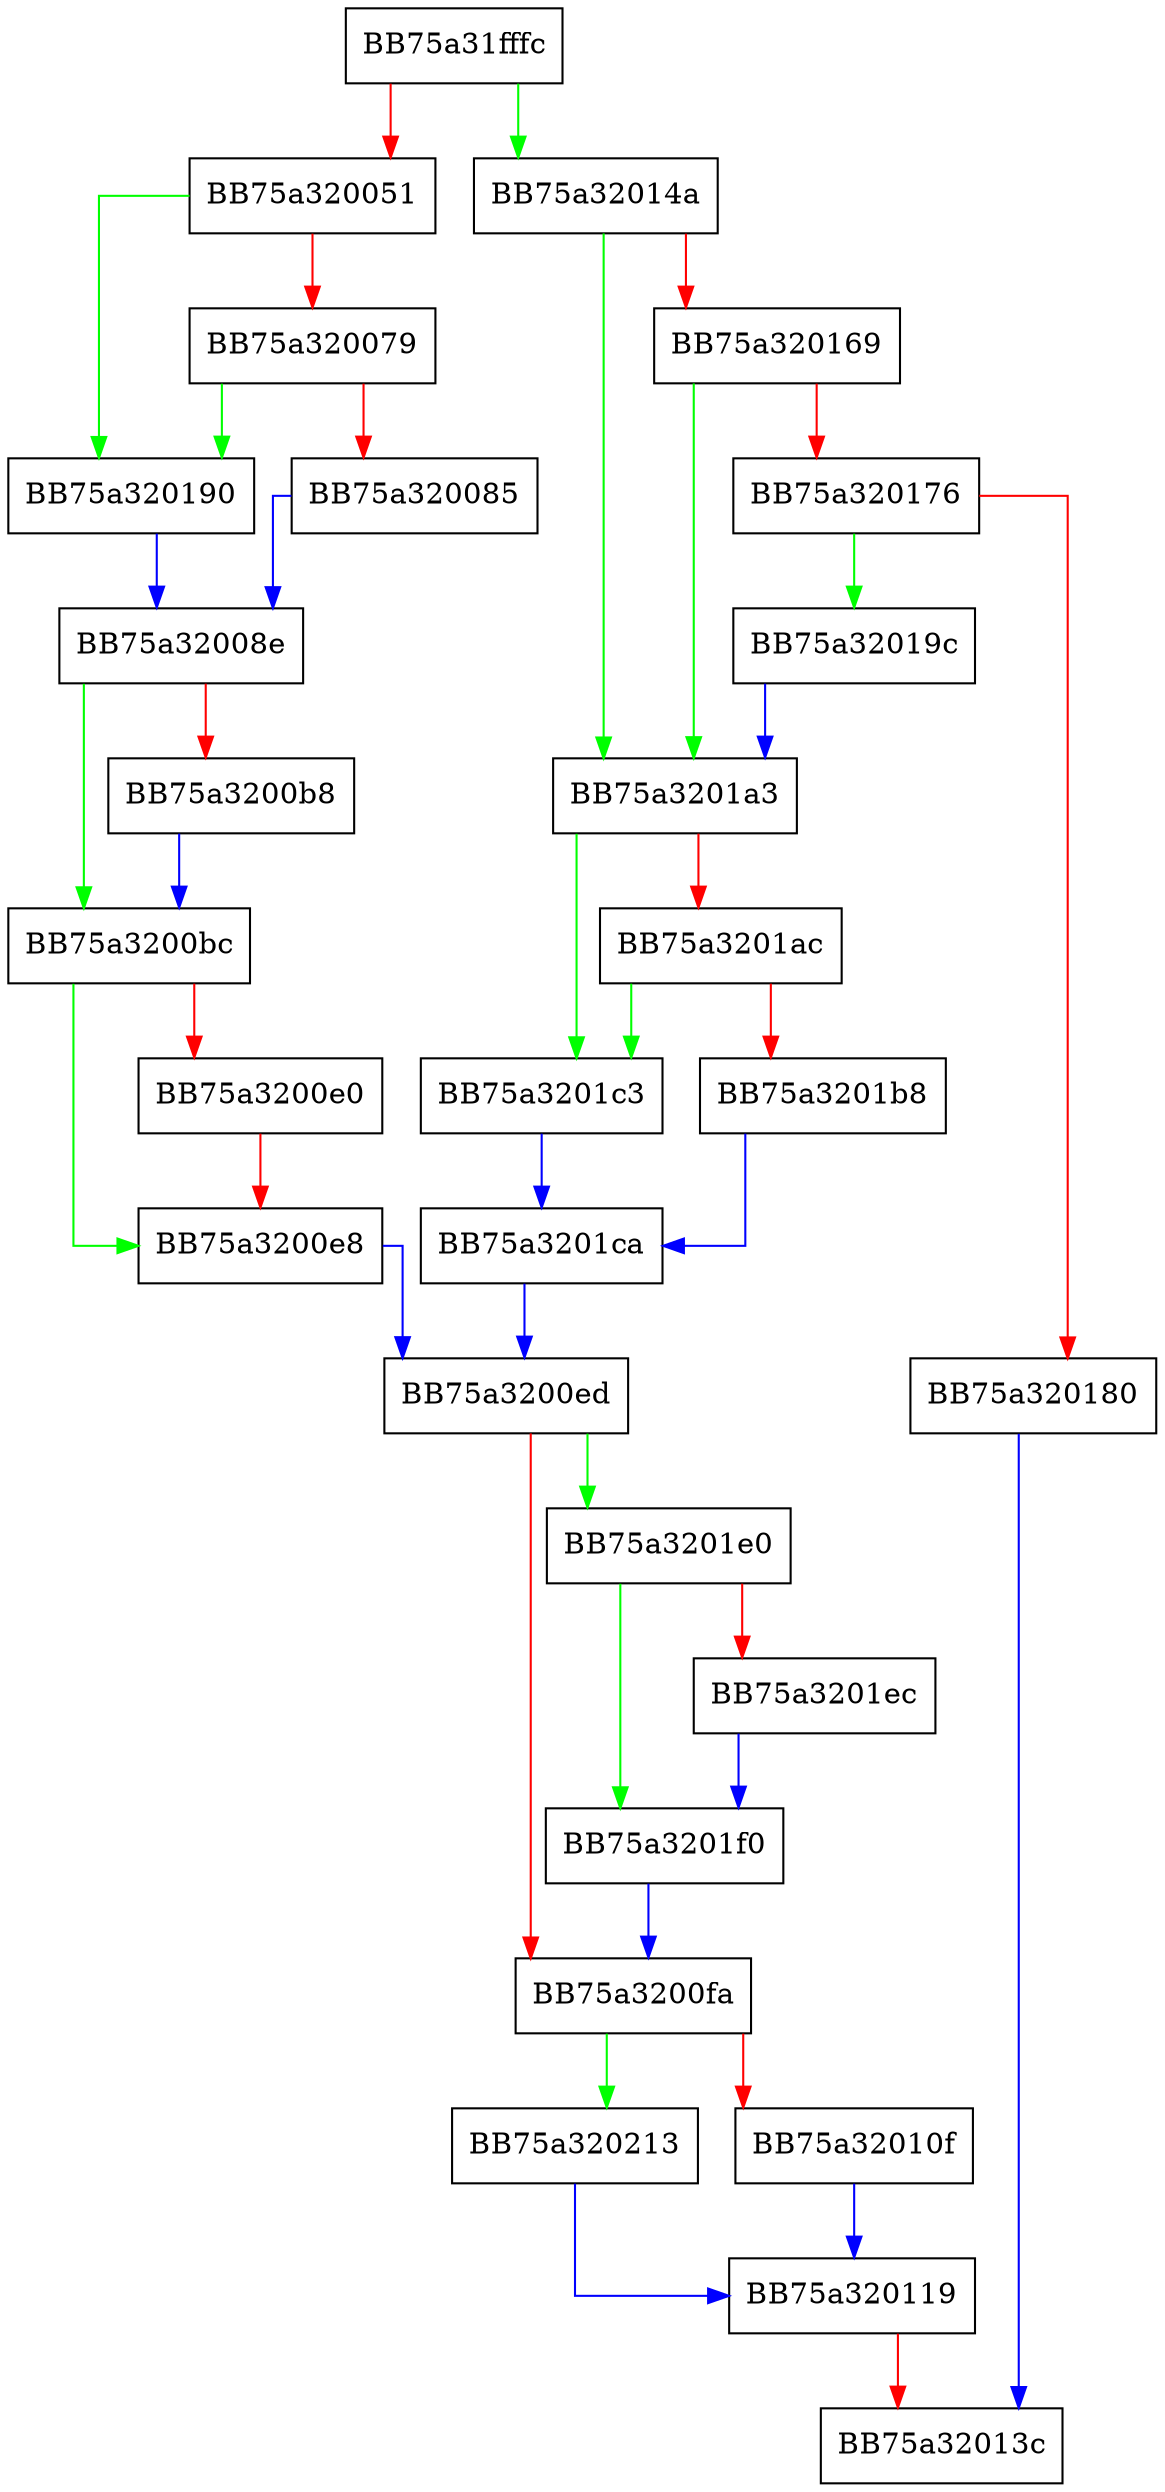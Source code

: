 digraph find_imp {
  node [shape="box"];
  graph [splines=ortho];
  BB75a31fffc -> BB75a32014a [color="green"];
  BB75a31fffc -> BB75a320051 [color="red"];
  BB75a320051 -> BB75a320190 [color="green"];
  BB75a320051 -> BB75a320079 [color="red"];
  BB75a320079 -> BB75a320190 [color="green"];
  BB75a320079 -> BB75a320085 [color="red"];
  BB75a320085 -> BB75a32008e [color="blue"];
  BB75a32008e -> BB75a3200bc [color="green"];
  BB75a32008e -> BB75a3200b8 [color="red"];
  BB75a3200b8 -> BB75a3200bc [color="blue"];
  BB75a3200bc -> BB75a3200e8 [color="green"];
  BB75a3200bc -> BB75a3200e0 [color="red"];
  BB75a3200e0 -> BB75a3200e8 [color="red"];
  BB75a3200e8 -> BB75a3200ed [color="blue"];
  BB75a3200ed -> BB75a3201e0 [color="green"];
  BB75a3200ed -> BB75a3200fa [color="red"];
  BB75a3200fa -> BB75a320213 [color="green"];
  BB75a3200fa -> BB75a32010f [color="red"];
  BB75a32010f -> BB75a320119 [color="blue"];
  BB75a320119 -> BB75a32013c [color="red"];
  BB75a32014a -> BB75a3201a3 [color="green"];
  BB75a32014a -> BB75a320169 [color="red"];
  BB75a320169 -> BB75a3201a3 [color="green"];
  BB75a320169 -> BB75a320176 [color="red"];
  BB75a320176 -> BB75a32019c [color="green"];
  BB75a320176 -> BB75a320180 [color="red"];
  BB75a320180 -> BB75a32013c [color="blue"];
  BB75a320190 -> BB75a32008e [color="blue"];
  BB75a32019c -> BB75a3201a3 [color="blue"];
  BB75a3201a3 -> BB75a3201c3 [color="green"];
  BB75a3201a3 -> BB75a3201ac [color="red"];
  BB75a3201ac -> BB75a3201c3 [color="green"];
  BB75a3201ac -> BB75a3201b8 [color="red"];
  BB75a3201b8 -> BB75a3201ca [color="blue"];
  BB75a3201c3 -> BB75a3201ca [color="blue"];
  BB75a3201ca -> BB75a3200ed [color="blue"];
  BB75a3201e0 -> BB75a3201f0 [color="green"];
  BB75a3201e0 -> BB75a3201ec [color="red"];
  BB75a3201ec -> BB75a3201f0 [color="blue"];
  BB75a3201f0 -> BB75a3200fa [color="blue"];
  BB75a320213 -> BB75a320119 [color="blue"];
}